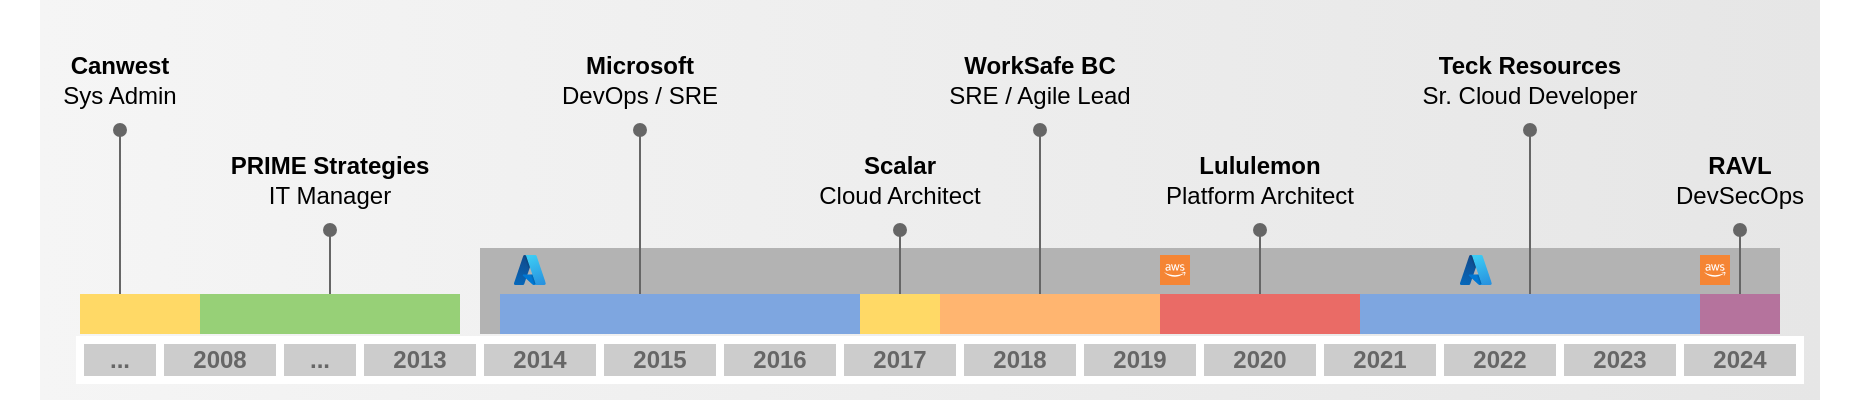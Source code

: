 <mxfile version="24.7.7">
  <diagram name="Page-1" id="3795zcSnCmuhOOe65CC1">
    <mxGraphModel dx="1418" dy="1744" grid="1" gridSize="10" guides="1" tooltips="1" connect="1" arrows="1" fold="1" page="1" pageScale="1" pageWidth="1100" pageHeight="850" math="0" shadow="0">
      <root>
        <mxCell id="0" />
        <mxCell id="1" style="locked=1;" parent="0" visible="0" />
        <mxCell id="-YP-eO5KwbZW0vEqe5pf-1" value="" style="shape=image;verticalLabelPosition=bottom;labelBackgroundColor=default;verticalAlign=top;aspect=fixed;imageAspect=0;image=https://slideuplift.com/wp-content/uploads/2020/06/resume-timeline-04.jpg;" vertex="1" parent="1">
          <mxGeometry x="190" y="-370" width="960" height="720" as="geometry" />
        </mxCell>
        <mxCell id="-YP-eO5KwbZW0vEqe5pf-2" value="Untitled Layer" parent="0" />
        <mxCell id="-YP-eO5KwbZW0vEqe5pf-62" value="" style="rounded=0;whiteSpace=wrap;html=1;fillColor=#f5f5f5;fontColor=#333333;strokeColor=none;gradientColor=#E6E6E6;gradientDirection=east;" vertex="1" parent="-YP-eO5KwbZW0vEqe5pf-2">
          <mxGeometry x="220" y="-10" width="890" height="200" as="geometry" />
        </mxCell>
        <mxCell id="-YP-eO5KwbZW0vEqe5pf-29" value="" style="rounded=0;whiteSpace=wrap;html=1;fontStyle=1;fillColor=#B3B3B3;strokeColor=none;strokeWidth=4;fontColor=#333333;" vertex="1" parent="-YP-eO5KwbZW0vEqe5pf-2">
          <mxGeometry x="440" y="114" width="650" height="43" as="geometry" />
        </mxCell>
        <mxCell id="-YP-eO5KwbZW0vEqe5pf-3" value="2008" style="rounded=0;whiteSpace=wrap;html=1;fontStyle=1;fillColor=#CCCCCC;fontColor=#666666;strokeColor=#FFFFFF;strokeWidth=4;" vertex="1" parent="-YP-eO5KwbZW0vEqe5pf-2">
          <mxGeometry x="280" y="160" width="60" height="20" as="geometry" />
        </mxCell>
        <mxCell id="-YP-eO5KwbZW0vEqe5pf-8" value="2013" style="rounded=0;whiteSpace=wrap;html=1;fontStyle=1;fillColor=#CCCCCC;fontColor=#666666;strokeColor=#FFFFFF;strokeWidth=4;" vertex="1" parent="-YP-eO5KwbZW0vEqe5pf-2">
          <mxGeometry x="380" y="160" width="60" height="20" as="geometry" />
        </mxCell>
        <mxCell id="-YP-eO5KwbZW0vEqe5pf-9" value="2014" style="rounded=0;whiteSpace=wrap;html=1;fontStyle=1;fillColor=#CCCCCC;fontColor=#666666;strokeColor=#FFFFFF;strokeWidth=4;" vertex="1" parent="-YP-eO5KwbZW0vEqe5pf-2">
          <mxGeometry x="440" y="160" width="60" height="20" as="geometry" />
        </mxCell>
        <mxCell id="-YP-eO5KwbZW0vEqe5pf-10" value="2015" style="rounded=0;whiteSpace=wrap;html=1;fontStyle=1;fillColor=#CCCCCC;fontColor=#666666;strokeColor=#FFFFFF;strokeWidth=4;" vertex="1" parent="-YP-eO5KwbZW0vEqe5pf-2">
          <mxGeometry x="500" y="160" width="60" height="20" as="geometry" />
        </mxCell>
        <mxCell id="-YP-eO5KwbZW0vEqe5pf-11" value="2016" style="rounded=0;whiteSpace=wrap;html=1;fontStyle=1;fillColor=#CCCCCC;fontColor=#666666;strokeColor=#FFFFFF;strokeWidth=4;" vertex="1" parent="-YP-eO5KwbZW0vEqe5pf-2">
          <mxGeometry x="560" y="160" width="60" height="20" as="geometry" />
        </mxCell>
        <mxCell id="-YP-eO5KwbZW0vEqe5pf-12" value="2017" style="rounded=0;whiteSpace=wrap;html=1;fontStyle=1;fillColor=#CCCCCC;fontColor=#666666;strokeColor=#FFFFFF;strokeWidth=4;" vertex="1" parent="-YP-eO5KwbZW0vEqe5pf-2">
          <mxGeometry x="620" y="160" width="60" height="20" as="geometry" />
        </mxCell>
        <mxCell id="-YP-eO5KwbZW0vEqe5pf-13" value="2018" style="rounded=0;whiteSpace=wrap;html=1;fontStyle=1;fillColor=#CCCCCC;fontColor=#666666;strokeColor=#FFFFFF;strokeWidth=4;" vertex="1" parent="-YP-eO5KwbZW0vEqe5pf-2">
          <mxGeometry x="680" y="160" width="60" height="20" as="geometry" />
        </mxCell>
        <mxCell id="-YP-eO5KwbZW0vEqe5pf-14" value="2019" style="rounded=0;whiteSpace=wrap;html=1;fontStyle=1;fillColor=#CCCCCC;fontColor=#666666;strokeColor=#FFFFFF;strokeWidth=4;" vertex="1" parent="-YP-eO5KwbZW0vEqe5pf-2">
          <mxGeometry x="740" y="160" width="60" height="20" as="geometry" />
        </mxCell>
        <mxCell id="-YP-eO5KwbZW0vEqe5pf-15" value="2020" style="rounded=0;whiteSpace=wrap;html=1;fontStyle=1;fillColor=#CCCCCC;fontColor=#666666;strokeColor=#FFFFFF;strokeWidth=4;" vertex="1" parent="-YP-eO5KwbZW0vEqe5pf-2">
          <mxGeometry x="800" y="160" width="60" height="20" as="geometry" />
        </mxCell>
        <mxCell id="-YP-eO5KwbZW0vEqe5pf-16" value="2021" style="rounded=0;whiteSpace=wrap;html=1;fontStyle=1;fillColor=#CCCCCC;fontColor=#666666;strokeColor=#FFFFFF;strokeWidth=4;" vertex="1" parent="-YP-eO5KwbZW0vEqe5pf-2">
          <mxGeometry x="860" y="160" width="60" height="20" as="geometry" />
        </mxCell>
        <mxCell id="-YP-eO5KwbZW0vEqe5pf-17" value="2022" style="rounded=0;whiteSpace=wrap;html=1;fontStyle=1;fillColor=#CCCCCC;fontColor=#666666;strokeColor=#FFFFFF;strokeWidth=4;" vertex="1" parent="-YP-eO5KwbZW0vEqe5pf-2">
          <mxGeometry x="920" y="160" width="60" height="20" as="geometry" />
        </mxCell>
        <mxCell id="-YP-eO5KwbZW0vEqe5pf-18" value="2023" style="rounded=0;whiteSpace=wrap;html=1;fontStyle=1;fillColor=#CCCCCC;fontColor=#666666;strokeColor=#FFFFFF;strokeWidth=4;" vertex="1" parent="-YP-eO5KwbZW0vEqe5pf-2">
          <mxGeometry x="980" y="160" width="60" height="20" as="geometry" />
        </mxCell>
        <mxCell id="-YP-eO5KwbZW0vEqe5pf-19" value="2024" style="rounded=0;whiteSpace=wrap;html=1;fontStyle=1;fillColor=#CCCCCC;fontColor=#666666;strokeColor=#FFFFFF;strokeWidth=4;" vertex="1" parent="-YP-eO5KwbZW0vEqe5pf-2">
          <mxGeometry x="1040" y="160" width="60" height="20" as="geometry" />
        </mxCell>
        <mxCell id="-YP-eO5KwbZW0vEqe5pf-20" value="..." style="rounded=0;whiteSpace=wrap;html=1;fontStyle=1;fillColor=#CCCCCC;fontColor=#666666;strokeColor=#FFFFFF;strokeWidth=4;" vertex="1" parent="-YP-eO5KwbZW0vEqe5pf-2">
          <mxGeometry x="240" y="160" width="40" height="20" as="geometry" />
        </mxCell>
        <mxCell id="-YP-eO5KwbZW0vEqe5pf-21" value="" style="rounded=0;whiteSpace=wrap;html=1;fontStyle=1;fillColor=#97D077;strokeColor=none;strokeWidth=4;" vertex="1" parent="-YP-eO5KwbZW0vEqe5pf-2">
          <mxGeometry x="300" y="137" width="130" height="20" as="geometry" />
        </mxCell>
        <mxCell id="-YP-eO5KwbZW0vEqe5pf-23" value="" style="rounded=0;whiteSpace=wrap;html=1;fontStyle=1;fillColor=#7EA6E0;strokeColor=none;strokeWidth=4;" vertex="1" parent="-YP-eO5KwbZW0vEqe5pf-2">
          <mxGeometry x="450" y="137" width="180" height="20" as="geometry" />
        </mxCell>
        <mxCell id="-YP-eO5KwbZW0vEqe5pf-24" value="" style="rounded=0;whiteSpace=wrap;html=1;fontStyle=1;fillColor=#FFD966;strokeColor=none;strokeWidth=4;" vertex="1" parent="-YP-eO5KwbZW0vEqe5pf-2">
          <mxGeometry x="630" y="137" width="40" height="20" as="geometry" />
        </mxCell>
        <mxCell id="-YP-eO5KwbZW0vEqe5pf-25" value="" style="rounded=0;whiteSpace=wrap;html=1;fontStyle=1;fillColor=#FFB570;strokeColor=none;strokeWidth=4;" vertex="1" parent="-YP-eO5KwbZW0vEqe5pf-2">
          <mxGeometry x="670" y="137" width="110" height="20" as="geometry" />
        </mxCell>
        <mxCell id="-YP-eO5KwbZW0vEqe5pf-26" value="" style="rounded=0;whiteSpace=wrap;html=1;fontStyle=1;fillColor=#EA6B66;strokeColor=none;strokeWidth=4;" vertex="1" parent="-YP-eO5KwbZW0vEqe5pf-2">
          <mxGeometry x="780" y="137" width="100" height="20" as="geometry" />
        </mxCell>
        <mxCell id="-YP-eO5KwbZW0vEqe5pf-27" value="" style="rounded=0;whiteSpace=wrap;html=1;fontStyle=1;fillColor=#7EA6E0;strokeColor=none;strokeWidth=4;" vertex="1" parent="-YP-eO5KwbZW0vEqe5pf-2">
          <mxGeometry x="880" y="137" width="170" height="20" as="geometry" />
        </mxCell>
        <mxCell id="-YP-eO5KwbZW0vEqe5pf-28" value="" style="rounded=0;whiteSpace=wrap;html=1;fontStyle=1;fillColor=#B5739D;strokeColor=none;strokeWidth=4;" vertex="1" parent="-YP-eO5KwbZW0vEqe5pf-2">
          <mxGeometry x="1050" y="137" width="40" height="20" as="geometry" />
        </mxCell>
        <mxCell id="-YP-eO5KwbZW0vEqe5pf-36" style="rounded=0;orthogonalLoop=1;jettySize=auto;html=1;edgeStyle=orthogonalEdgeStyle;endArrow=oval;endFill=1;fillColor=#f5f5f5;strokeColor=#666666;" edge="1" parent="-YP-eO5KwbZW0vEqe5pf-2" target="-YP-eO5KwbZW0vEqe5pf-37" source="-YP-eO5KwbZW0vEqe5pf-21">
          <mxGeometry relative="1" as="geometry">
            <mxPoint x="335" y="137" as="sourcePoint" />
            <Array as="points" />
            <mxPoint x="335" y="95" as="targetPoint" />
          </mxGeometry>
        </mxCell>
        <mxCell id="-YP-eO5KwbZW0vEqe5pf-37" value="&lt;b&gt;PRIME Strategies&lt;/b&gt;&lt;div&gt;IT Manager&lt;/div&gt;" style="text;html=1;align=center;verticalAlign=middle;whiteSpace=wrap;rounded=0;perimeterSpacing=5;" vertex="1" parent="-YP-eO5KwbZW0vEqe5pf-2">
          <mxGeometry x="305" y="60" width="120" height="40" as="geometry" />
        </mxCell>
        <mxCell id="-YP-eO5KwbZW0vEqe5pf-38" style="rounded=0;orthogonalLoop=1;jettySize=auto;html=1;edgeStyle=orthogonalEdgeStyle;endArrow=oval;endFill=1;fillColor=#f5f5f5;strokeColor=#666666;" edge="1" parent="-YP-eO5KwbZW0vEqe5pf-2" target="-YP-eO5KwbZW0vEqe5pf-39" source="-YP-eO5KwbZW0vEqe5pf-23">
          <mxGeometry relative="1" as="geometry">
            <mxPoint x="520" y="137" as="sourcePoint" />
            <Array as="points">
              <mxPoint x="520" y="100" />
              <mxPoint x="520" y="100" />
            </Array>
          </mxGeometry>
        </mxCell>
        <mxCell id="-YP-eO5KwbZW0vEqe5pf-39" value="&lt;b&gt;Microsoft&lt;/b&gt;&lt;div&gt;DevOps / SRE&lt;br&gt;&lt;/div&gt;" style="text;html=1;align=center;verticalAlign=middle;whiteSpace=wrap;rounded=0;perimeterSpacing=5;" vertex="1" parent="-YP-eO5KwbZW0vEqe5pf-2">
          <mxGeometry x="440" y="10" width="160" height="40" as="geometry" />
        </mxCell>
        <mxCell id="-YP-eO5KwbZW0vEqe5pf-40" value="&lt;b&gt;Scalar&lt;/b&gt;&lt;div&gt;Cloud Architect&lt;br&gt;&lt;/div&gt;" style="text;html=1;align=center;verticalAlign=middle;whiteSpace=wrap;rounded=0;perimeterSpacing=5;" vertex="1" parent="-YP-eO5KwbZW0vEqe5pf-2">
          <mxGeometry x="590" y="60" width="120" height="40" as="geometry" />
        </mxCell>
        <mxCell id="-YP-eO5KwbZW0vEqe5pf-41" style="rounded=0;orthogonalLoop=1;jettySize=auto;html=1;edgeStyle=orthogonalEdgeStyle;endArrow=oval;endFill=1;fillColor=#f5f5f5;strokeColor=#666666;" edge="1" parent="-YP-eO5KwbZW0vEqe5pf-2" source="-YP-eO5KwbZW0vEqe5pf-24" target="-YP-eO5KwbZW0vEqe5pf-40">
          <mxGeometry relative="1" as="geometry">
            <mxPoint x="530" y="147" as="sourcePoint" />
            <Array as="points">
              <mxPoint x="650" y="90" />
              <mxPoint x="650" y="90" />
            </Array>
            <mxPoint x="530" y="105" as="targetPoint" />
          </mxGeometry>
        </mxCell>
        <mxCell id="-YP-eO5KwbZW0vEqe5pf-42" style="rounded=0;orthogonalLoop=1;jettySize=auto;html=1;edgeStyle=orthogonalEdgeStyle;endArrow=oval;endFill=1;fillColor=#f5f5f5;strokeColor=#666666;" edge="1" target="-YP-eO5KwbZW0vEqe5pf-43" parent="-YP-eO5KwbZW0vEqe5pf-2" source="-YP-eO5KwbZW0vEqe5pf-45">
          <mxGeometry relative="1" as="geometry">
            <mxPoint x="380" y="50" as="sourcePoint" />
            <Array as="points">
              <mxPoint x="260" y="110" />
              <mxPoint x="260" y="110" />
            </Array>
            <mxPoint x="270" y="120" as="targetPoint" />
          </mxGeometry>
        </mxCell>
        <mxCell id="-YP-eO5KwbZW0vEqe5pf-43" value="&lt;b&gt;Canwest&lt;/b&gt;&lt;div&gt;Sys Admin&lt;/div&gt;" style="text;html=1;align=center;verticalAlign=middle;whiteSpace=wrap;rounded=0;perimeterSpacing=5;" vertex="1" parent="-YP-eO5KwbZW0vEqe5pf-2">
          <mxGeometry x="200" y="10" width="120" height="40" as="geometry" />
        </mxCell>
        <mxCell id="-YP-eO5KwbZW0vEqe5pf-45" value="" style="rounded=0;whiteSpace=wrap;html=1;fontStyle=1;strokeWidth=4;strokeColor=none;fillColor=#FFD966;" vertex="1" parent="-YP-eO5KwbZW0vEqe5pf-2">
          <mxGeometry x="240" y="137" width="60" height="20" as="geometry" />
        </mxCell>
        <mxCell id="-YP-eO5KwbZW0vEqe5pf-46" value="&lt;b&gt;WorkSafe BC&lt;/b&gt;&lt;div&gt;SRE / Agile Lead&lt;br&gt;&lt;/div&gt;" style="text;html=1;align=center;verticalAlign=middle;whiteSpace=wrap;rounded=0;perimeterSpacing=5;" vertex="1" parent="-YP-eO5KwbZW0vEqe5pf-2">
          <mxGeometry x="660" y="10" width="120" height="40" as="geometry" />
        </mxCell>
        <mxCell id="-YP-eO5KwbZW0vEqe5pf-47" style="rounded=0;orthogonalLoop=1;jettySize=auto;html=1;edgeStyle=orthogonalEdgeStyle;endArrow=oval;endFill=1;fillColor=#f5f5f5;strokeColor=#666666;" edge="1" parent="-YP-eO5KwbZW0vEqe5pf-2" target="-YP-eO5KwbZW0vEqe5pf-46" source="-YP-eO5KwbZW0vEqe5pf-25">
          <mxGeometry relative="1" as="geometry">
            <mxPoint x="720" y="87" as="sourcePoint" />
            <Array as="points">
              <mxPoint x="720" y="110" />
              <mxPoint x="720" y="110" />
            </Array>
            <mxPoint x="600" y="55" as="targetPoint" />
          </mxGeometry>
        </mxCell>
        <mxCell id="-YP-eO5KwbZW0vEqe5pf-48" value="&lt;b&gt;Lululemon&lt;/b&gt;&lt;div&gt;Platform Architect&lt;br&gt;&lt;/div&gt;" style="text;html=1;align=center;verticalAlign=middle;whiteSpace=wrap;rounded=0;perimeterSpacing=5;" vertex="1" parent="-YP-eO5KwbZW0vEqe5pf-2">
          <mxGeometry x="770" y="60" width="120" height="40" as="geometry" />
        </mxCell>
        <mxCell id="-YP-eO5KwbZW0vEqe5pf-49" style="rounded=0;orthogonalLoop=1;jettySize=auto;html=1;edgeStyle=orthogonalEdgeStyle;endArrow=oval;endFill=1;fillColor=#f5f5f5;strokeColor=#666666;" edge="1" parent="-YP-eO5KwbZW0vEqe5pf-2" target="-YP-eO5KwbZW0vEqe5pf-48" source="-YP-eO5KwbZW0vEqe5pf-26">
          <mxGeometry relative="1" as="geometry">
            <mxPoint x="820" y="187" as="sourcePoint" />
            <Array as="points">
              <mxPoint x="830" y="120" />
              <mxPoint x="830" y="120" />
            </Array>
            <mxPoint x="700" y="105" as="targetPoint" />
          </mxGeometry>
        </mxCell>
        <mxCell id="-YP-eO5KwbZW0vEqe5pf-52" value="" style="image;aspect=fixed;html=1;points=[];align=center;fontSize=12;image=img/lib/azure2/other/Azure_A.svg;" vertex="1" parent="-YP-eO5KwbZW0vEqe5pf-2">
          <mxGeometry x="457" y="117.5" width="15.91" height="15" as="geometry" />
        </mxCell>
        <mxCell id="-YP-eO5KwbZW0vEqe5pf-53" value="" style="outlineConnect=0;dashed=0;verticalLabelPosition=bottom;verticalAlign=top;align=center;html=1;shape=mxgraph.aws3.cloud_2;fillColor=#F58534;gradientColor=none;aspect=fixed;" vertex="1" parent="-YP-eO5KwbZW0vEqe5pf-2">
          <mxGeometry x="780" y="117.5" width="15" height="15" as="geometry" />
        </mxCell>
        <mxCell id="-YP-eO5KwbZW0vEqe5pf-54" value="" style="image;aspect=fixed;html=1;points=[];align=center;fontSize=12;image=img/lib/azure2/other/Azure_A.svg;" vertex="1" parent="-YP-eO5KwbZW0vEqe5pf-2">
          <mxGeometry x="930" y="117.5" width="15.91" height="15" as="geometry" />
        </mxCell>
        <mxCell id="-YP-eO5KwbZW0vEqe5pf-55" value="&lt;b&gt;Teck Resources&lt;/b&gt;&lt;div&gt;Sr. Cloud Developer&lt;br&gt;&lt;/div&gt;" style="text;html=1;align=center;verticalAlign=middle;whiteSpace=wrap;rounded=0;perimeterSpacing=5;" vertex="1" parent="-YP-eO5KwbZW0vEqe5pf-2">
          <mxGeometry x="905" y="10" width="120" height="40" as="geometry" />
        </mxCell>
        <mxCell id="-YP-eO5KwbZW0vEqe5pf-56" style="rounded=0;orthogonalLoop=1;jettySize=auto;html=1;edgeStyle=orthogonalEdgeStyle;endArrow=oval;endFill=1;fillColor=#f5f5f5;strokeColor=#666666;" edge="1" parent="-YP-eO5KwbZW0vEqe5pf-2" target="-YP-eO5KwbZW0vEqe5pf-55" source="-YP-eO5KwbZW0vEqe5pf-27">
          <mxGeometry relative="1" as="geometry">
            <mxPoint x="940" y="87" as="sourcePoint" />
            <Array as="points" />
            <mxPoint x="810" y="55" as="targetPoint" />
          </mxGeometry>
        </mxCell>
        <mxCell id="-YP-eO5KwbZW0vEqe5pf-57" value="&lt;b&gt;RAVL&lt;/b&gt;&lt;div&gt;DevSecOps&lt;br&gt;&lt;/div&gt;" style="text;html=1;align=center;verticalAlign=middle;whiteSpace=wrap;rounded=0;perimeterSpacing=5;" vertex="1" parent="-YP-eO5KwbZW0vEqe5pf-2">
          <mxGeometry x="1010" y="60" width="120" height="40" as="geometry" />
        </mxCell>
        <mxCell id="-YP-eO5KwbZW0vEqe5pf-58" style="rounded=0;orthogonalLoop=1;jettySize=auto;html=1;edgeStyle=orthogonalEdgeStyle;endArrow=oval;endFill=1;fillColor=#f5f5f5;strokeColor=#666666;" edge="1" parent="-YP-eO5KwbZW0vEqe5pf-2" target="-YP-eO5KwbZW0vEqe5pf-57" source="-YP-eO5KwbZW0vEqe5pf-28">
          <mxGeometry relative="1" as="geometry">
            <mxPoint x="1070" y="137" as="sourcePoint" />
            <Array as="points" />
            <mxPoint x="940" y="105" as="targetPoint" />
          </mxGeometry>
        </mxCell>
        <mxCell id="-YP-eO5KwbZW0vEqe5pf-59" value="" style="outlineConnect=0;dashed=0;verticalLabelPosition=bottom;verticalAlign=top;align=center;html=1;shape=mxgraph.aws3.cloud_2;fillColor=#F58534;gradientColor=none;aspect=fixed;" vertex="1" parent="-YP-eO5KwbZW0vEqe5pf-2">
          <mxGeometry x="1050" y="117.5" width="15" height="15" as="geometry" />
        </mxCell>
        <mxCell id="-YP-eO5KwbZW0vEqe5pf-63" value="..." style="rounded=0;whiteSpace=wrap;html=1;fontStyle=1;fillColor=#CCCCCC;fontColor=#666666;strokeColor=#FFFFFF;strokeWidth=4;" vertex="1" parent="-YP-eO5KwbZW0vEqe5pf-2">
          <mxGeometry x="340" y="160" width="40" height="20" as="geometry" />
        </mxCell>
      </root>
    </mxGraphModel>
  </diagram>
</mxfile>

